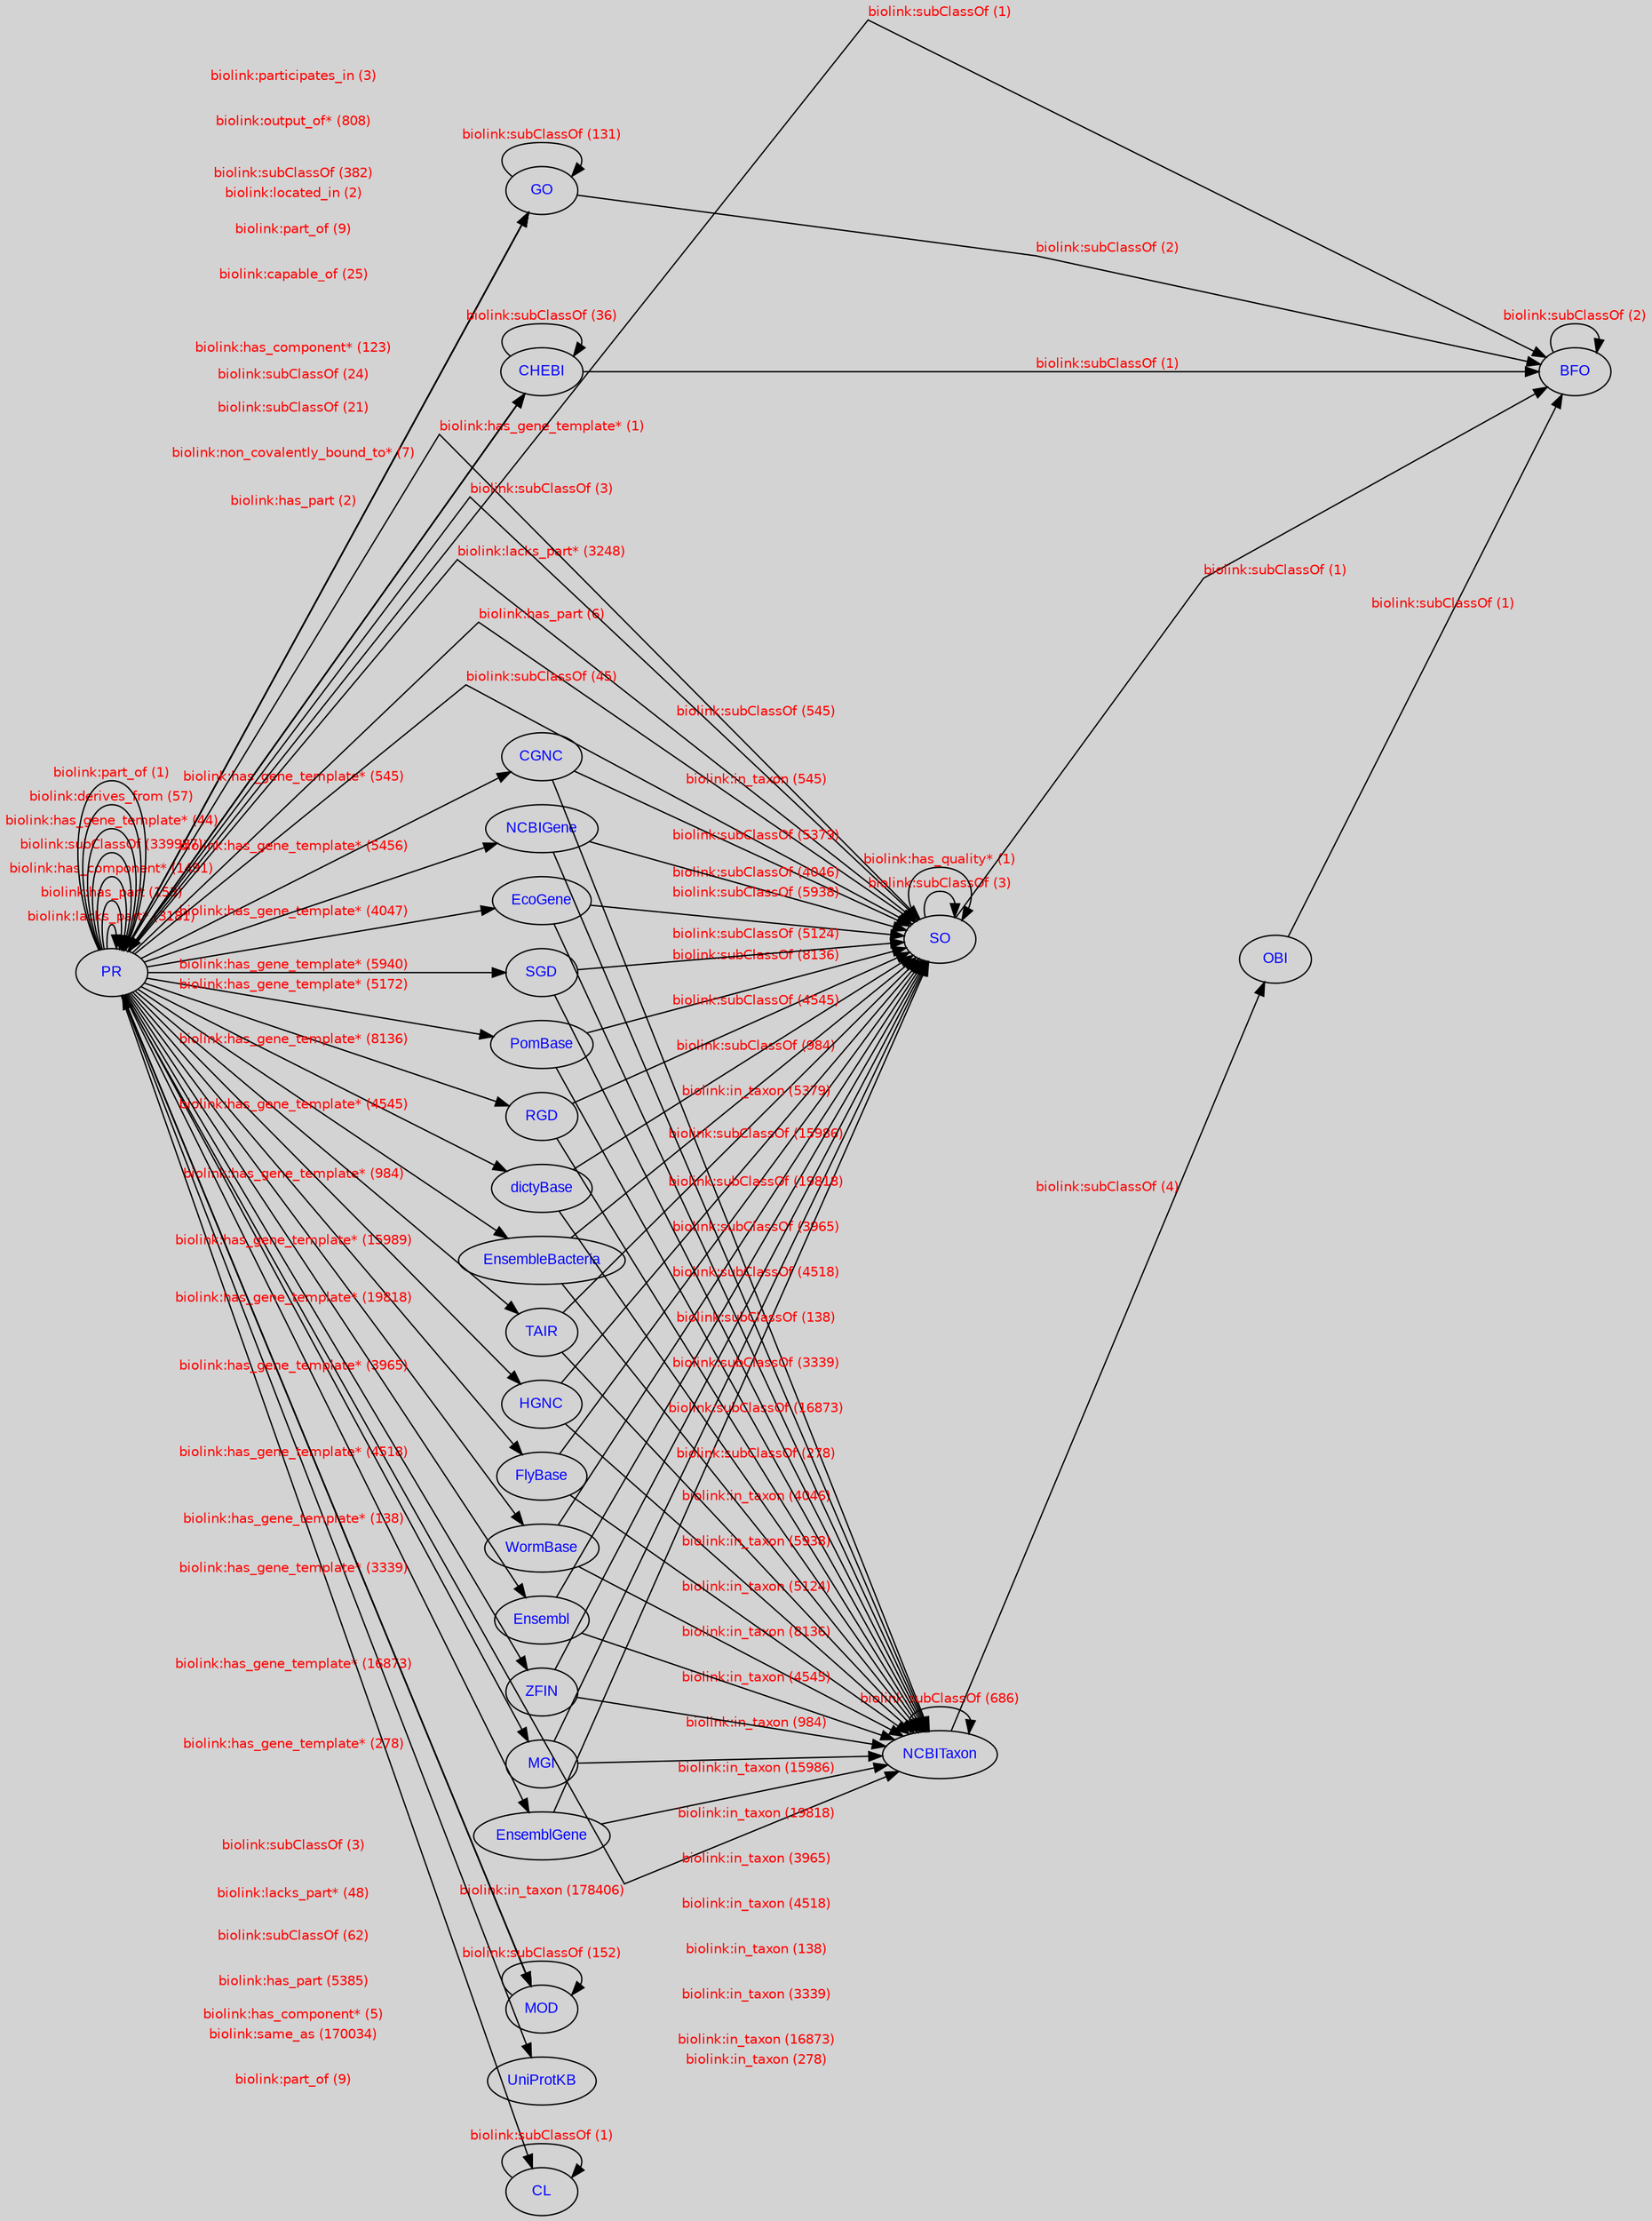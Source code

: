digraph{graph [ bgcolor=lightgray, fontname=Arial, fontcolor=blue, fontsize=12 ]; node [ fontname=Arial, fontcolor=blue, fontsize=11]; edge [ fontname=Helvetica, fontcolor=red, fontsize=10, labeldistance=2, labelangle=-50 ]; splines="FALSE"; rankdir="LR";	"PR" -> "GO" [label="biolink:located_in (2)"]; 	"PR" -> "CHEBI" [label="biolink:non_covalently_bound_to* (7)"]; 	"PR" -> "CGNC" [label="biolink:has_gene_template* (545)"]; 	"EcoGene" -> "NCBITaxon" [label="biolink:in_taxon (4046)"]; 	"PR" -> "MOD" [label="biolink:has_part (5385)"]; 	"PR" -> "MOD" [label="biolink:has_component* (5)"]; 	"PR" -> "UniProtKB" [label="biolink:same_as (170034)"]; 	"PomBase" -> "SO" [label="biolink:subClassOf (5124)"]; 	"WormBase" -> "SO" [label="biolink:subClassOf (4518)"]; 	"PR" -> "EnsembleBacteria" [label="biolink:has_gene_template* (984)"]; 	"PR" -> "PR" [label="biolink:lacks_part* (3181)"]; 	"CHEBI" -> "PR" [label="biolink:subClassOf (21)"]; 	"PR" -> "MOD" [label="biolink:subClassOf (3)"]; 	"PR" -> "RGD" [label="biolink:has_gene_template* (8136)"]; 	"SO" -> "SO" [label="biolink:subClassOf (3)"]; 	"PR" -> "MGI" [label="biolink:has_gene_template* (16873)"]; 	"PR" -> "CL" [label="biolink:part_of (9)"]; 	"SO" -> "BFO" [label="biolink:subClassOf (1)"]; 	"PR" -> "FlyBase" [label="biolink:has_gene_template* (3965)"]; 	"EnsemblGene" -> "NCBITaxon" [label="biolink:in_taxon (278)"]; 	"TAIR" -> "NCBITaxon" [label="biolink:in_taxon (15986)"]; 	"PR" -> "NCBITaxon" [label="biolink:in_taxon (178406)"]; 	"CGNC" -> "SO" [label="biolink:subClassOf (545)"]; 	"dictyBase" -> "SO" [label="biolink:subClassOf (4545)"]; 	"NCBIGene" -> "SO" [label="biolink:subClassOf (5379)"]; 	"BFO" -> "BFO" [label="biolink:subClassOf (2)"]; 	"EnsembleBacteria" -> "SO" [label="biolink:subClassOf (984)"]; 	"Ensembl" -> "NCBITaxon" [label="biolink:in_taxon (138)"]; 	"PR" -> "PomBase" [label="biolink:has_gene_template* (5172)"]; 	"PR" -> "dictyBase" [label="biolink:has_gene_template* (4545)"]; 	"FlyBase" -> "NCBITaxon" [label="biolink:in_taxon (3965)"]; 	"OBI" -> "BFO" [label="biolink:subClassOf (1)"]; 	"PR" -> "GO" [label="biolink:part_of (9)"]; 	"PR" -> "GO" [label="biolink:capable_of (25)"]; 	"HGNC" -> "SO" [label="biolink:subClassOf (19818)"]; 	"PR" -> "SGD" [label="biolink:has_gene_template* (5940)"]; 	"PR" -> "PR" [label="biolink:has_part (153)"]; 	"PR" -> "PR" [label="biolink:has_component* (1491)"]; 	"CL" -> "CL" [label="biolink:subClassOf (1)"]; 	"PR" -> "PR" [label="biolink:subClassOf (339987)"]; 	"MOD" -> "MOD" [label="biolink:subClassOf (152)"]; 	"PR" -> "NCBIGene" [label="biolink:has_gene_template* (5456)"]; 	"EcoGene" -> "SO" [label="biolink:subClassOf (4046)"]; 	"PR" -> "SO" [label="biolink:lacks_part* (3248)"]; 	"PR" -> "GO" [label="biolink:participates_in (3)"]; 	"SGD" -> "SO" [label="biolink:subClassOf (5938)"]; 	"TAIR" -> "SO" [label="biolink:subClassOf (15986)"]; 	"PR" -> "GO" [label="biolink:output_of* (808)"]; 	"MGI" -> "NCBITaxon" [label="biolink:in_taxon (16873)"]; 	"CHEBI" -> "BFO" [label="biolink:subClassOf (1)"]; 	"PR" -> "WormBase" [label="biolink:has_gene_template* (4518)"]; 	"WormBase" -> "NCBITaxon" [label="biolink:in_taxon (4518)"]; 	"PR" -> "PR" [label="biolink:has_gene_template* (44)"]; 	"CHEBI" -> "CHEBI" [label="biolink:subClassOf (36)"]; 	"EnsemblGene" -> "SO" [label="biolink:subClassOf (278)"]; 	"PR" -> "PR" [label="biolink:derives_from (57)"]; 	"RGD" -> "NCBITaxon" [label="biolink:in_taxon (8136)"]; 	"MOD" -> "PR" [label="biolink:subClassOf (62)"]; 	"PomBase" -> "NCBITaxon" [label="biolink:in_taxon (5124)"]; 	"dictyBase" -> "NCBITaxon" [label="biolink:in_taxon (4545)"]; 	"PR" -> "SO" [label="biolink:has_part (6)"]; 	"FlyBase" -> "SO" [label="biolink:subClassOf (3965)"]; 	"PR" -> "SO" [label="biolink:subClassOf (45)"]; 	"HGNC" -> "NCBITaxon" [label="biolink:in_taxon (19818)"]; 	"SO" -> "PR" [label="biolink:subClassOf (3)"]; 	"PR" -> "GO" [label="biolink:subClassOf (382)"]; 	"PR" -> "BFO" [label="biolink:subClassOf (1)"]; 	"PR" -> "ZFIN" [label="biolink:has_gene_template* (3339)"]; 	"CGNC" -> "NCBITaxon" [label="biolink:in_taxon (545)"]; 	"GO" -> "GO" [label="biolink:subClassOf (131)"]; 	"GO" -> "BFO" [label="biolink:subClassOf (2)"]; 	"PR" -> "CHEBI" [label="biolink:has_part (2)"]; 	"PR" -> "Ensembl" [label="biolink:has_gene_template* (138)"]; 	"ZFIN" -> "NCBITaxon" [label="biolink:in_taxon (3339)"]; 	"EnsembleBacteria" -> "NCBITaxon" [label="biolink:in_taxon (984)"]; 	"NCBITaxon" -> "NCBITaxon" [label="biolink:subClassOf (686)"]; 	"PR" -> "CHEBI" [label="biolink:has_component* (123)"]; 	"PR" -> "MOD" [label="biolink:lacks_part* (48)"]; 	"PR" -> "CHEBI" [label="biolink:subClassOf (24)"]; 	"ZFIN" -> "SO" [label="biolink:subClassOf (3339)"]; 	"PR" -> "PR" [label="biolink:part_of (1)"]; 	"PR" -> "HGNC" [label="biolink:has_gene_template* (19818)"]; 	"Ensembl" -> "SO" [label="biolink:subClassOf (138)"]; 	"MGI" -> "SO" [label="biolink:subClassOf (16873)"]; 	"NCBIGene" -> "NCBITaxon" [label="biolink:in_taxon (5379)"]; 	"SGD" -> "NCBITaxon" [label="biolink:in_taxon (5938)"]; 	"RGD" -> "SO" [label="biolink:subClassOf (8136)"]; 	"PR" -> "SO" [label="biolink:has_gene_template* (1)"]; 	"PR" -> "EcoGene" [label="biolink:has_gene_template* (4047)"]; 	"NCBITaxon" -> "OBI" [label="biolink:subClassOf (4)"]; 	"SO" -> "SO" [label="biolink:has_quality* (1)"]; 	"PR" -> "TAIR" [label="biolink:has_gene_template* (15989)"]; 	"PR" -> "EnsemblGene" [label="biolink:has_gene_template* (278)"]; }